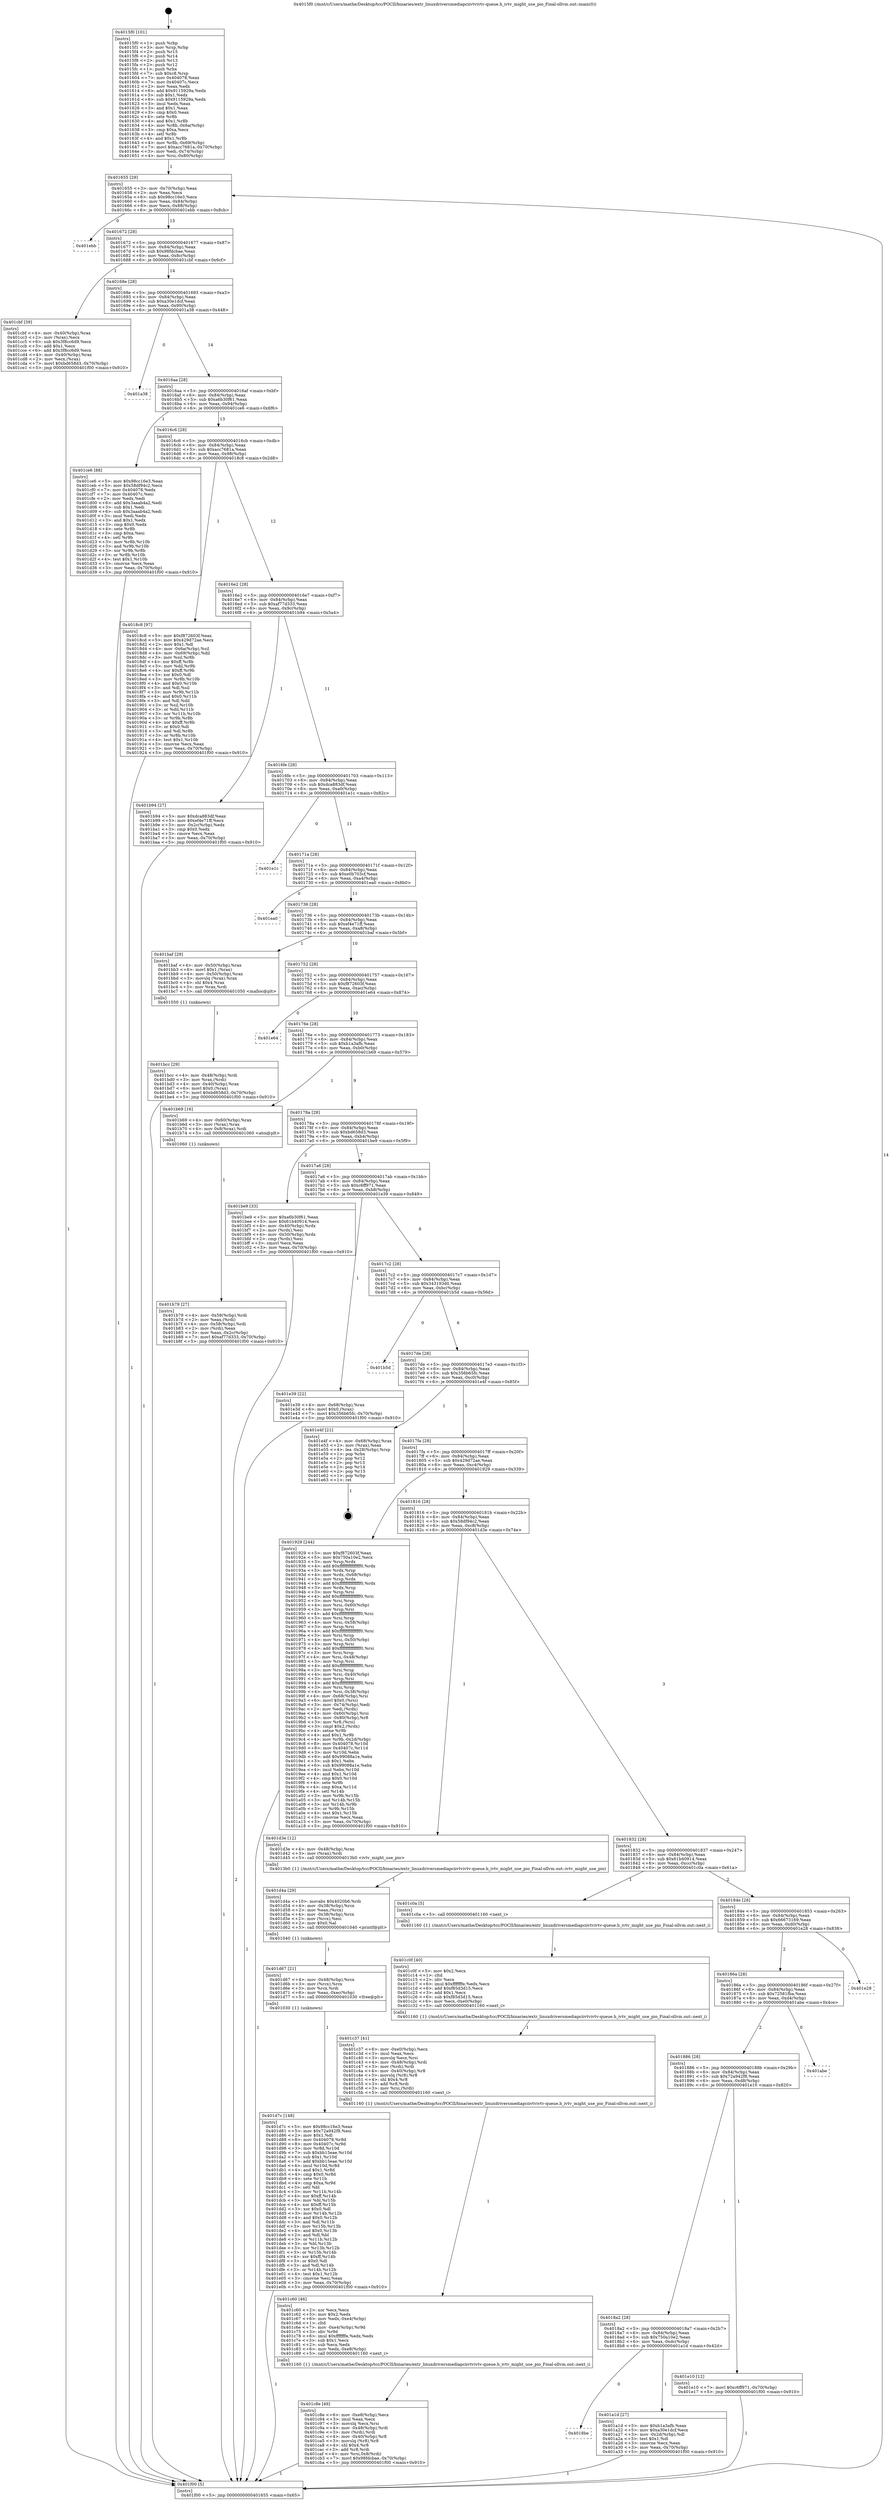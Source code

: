 digraph "0x4015f0" {
  label = "0x4015f0 (/mnt/c/Users/mathe/Desktop/tcc/POCII/binaries/extr_linuxdriversmediapciivtvivtv-queue.h_ivtv_might_use_pio_Final-ollvm.out::main(0))"
  labelloc = "t"
  node[shape=record]

  Entry [label="",width=0.3,height=0.3,shape=circle,fillcolor=black,style=filled]
  "0x401655" [label="{
     0x401655 [29]\l
     | [instrs]\l
     &nbsp;&nbsp;0x401655 \<+3\>: mov -0x70(%rbp),%eax\l
     &nbsp;&nbsp;0x401658 \<+2\>: mov %eax,%ecx\l
     &nbsp;&nbsp;0x40165a \<+6\>: sub $0x98cc16e3,%ecx\l
     &nbsp;&nbsp;0x401660 \<+6\>: mov %eax,-0x84(%rbp)\l
     &nbsp;&nbsp;0x401666 \<+6\>: mov %ecx,-0x88(%rbp)\l
     &nbsp;&nbsp;0x40166c \<+6\>: je 0000000000401ebb \<main+0x8cb\>\l
  }"]
  "0x401ebb" [label="{
     0x401ebb\l
  }", style=dashed]
  "0x401672" [label="{
     0x401672 [28]\l
     | [instrs]\l
     &nbsp;&nbsp;0x401672 \<+5\>: jmp 0000000000401677 \<main+0x87\>\l
     &nbsp;&nbsp;0x401677 \<+6\>: mov -0x84(%rbp),%eax\l
     &nbsp;&nbsp;0x40167d \<+5\>: sub $0x98fdcbae,%eax\l
     &nbsp;&nbsp;0x401682 \<+6\>: mov %eax,-0x8c(%rbp)\l
     &nbsp;&nbsp;0x401688 \<+6\>: je 0000000000401cbf \<main+0x6cf\>\l
  }"]
  Exit [label="",width=0.3,height=0.3,shape=circle,fillcolor=black,style=filled,peripheries=2]
  "0x401cbf" [label="{
     0x401cbf [39]\l
     | [instrs]\l
     &nbsp;&nbsp;0x401cbf \<+4\>: mov -0x40(%rbp),%rax\l
     &nbsp;&nbsp;0x401cc3 \<+2\>: mov (%rax),%ecx\l
     &nbsp;&nbsp;0x401cc5 \<+6\>: sub $0x3f8cc6d9,%ecx\l
     &nbsp;&nbsp;0x401ccb \<+3\>: add $0x1,%ecx\l
     &nbsp;&nbsp;0x401cce \<+6\>: add $0x3f8cc6d9,%ecx\l
     &nbsp;&nbsp;0x401cd4 \<+4\>: mov -0x40(%rbp),%rax\l
     &nbsp;&nbsp;0x401cd8 \<+2\>: mov %ecx,(%rax)\l
     &nbsp;&nbsp;0x401cda \<+7\>: movl $0xbd658d3,-0x70(%rbp)\l
     &nbsp;&nbsp;0x401ce1 \<+5\>: jmp 0000000000401f00 \<main+0x910\>\l
  }"]
  "0x40168e" [label="{
     0x40168e [28]\l
     | [instrs]\l
     &nbsp;&nbsp;0x40168e \<+5\>: jmp 0000000000401693 \<main+0xa3\>\l
     &nbsp;&nbsp;0x401693 \<+6\>: mov -0x84(%rbp),%eax\l
     &nbsp;&nbsp;0x401699 \<+5\>: sub $0xa30e1dcf,%eax\l
     &nbsp;&nbsp;0x40169e \<+6\>: mov %eax,-0x90(%rbp)\l
     &nbsp;&nbsp;0x4016a4 \<+6\>: je 0000000000401a38 \<main+0x448\>\l
  }"]
  "0x401d7c" [label="{
     0x401d7c [148]\l
     | [instrs]\l
     &nbsp;&nbsp;0x401d7c \<+5\>: mov $0x98cc16e3,%eax\l
     &nbsp;&nbsp;0x401d81 \<+5\>: mov $0x72a942f8,%esi\l
     &nbsp;&nbsp;0x401d86 \<+2\>: mov $0x1,%dl\l
     &nbsp;&nbsp;0x401d88 \<+8\>: mov 0x404078,%r8d\l
     &nbsp;&nbsp;0x401d90 \<+8\>: mov 0x40407c,%r9d\l
     &nbsp;&nbsp;0x401d98 \<+3\>: mov %r8d,%r10d\l
     &nbsp;&nbsp;0x401d9b \<+7\>: sub $0xbb15eae,%r10d\l
     &nbsp;&nbsp;0x401da2 \<+4\>: sub $0x1,%r10d\l
     &nbsp;&nbsp;0x401da6 \<+7\>: add $0xbb15eae,%r10d\l
     &nbsp;&nbsp;0x401dad \<+4\>: imul %r10d,%r8d\l
     &nbsp;&nbsp;0x401db1 \<+4\>: and $0x1,%r8d\l
     &nbsp;&nbsp;0x401db5 \<+4\>: cmp $0x0,%r8d\l
     &nbsp;&nbsp;0x401db9 \<+4\>: sete %r11b\l
     &nbsp;&nbsp;0x401dbd \<+4\>: cmp $0xa,%r9d\l
     &nbsp;&nbsp;0x401dc1 \<+3\>: setl %bl\l
     &nbsp;&nbsp;0x401dc4 \<+3\>: mov %r11b,%r14b\l
     &nbsp;&nbsp;0x401dc7 \<+4\>: xor $0xff,%r14b\l
     &nbsp;&nbsp;0x401dcb \<+3\>: mov %bl,%r15b\l
     &nbsp;&nbsp;0x401dce \<+4\>: xor $0xff,%r15b\l
     &nbsp;&nbsp;0x401dd2 \<+3\>: xor $0x0,%dl\l
     &nbsp;&nbsp;0x401dd5 \<+3\>: mov %r14b,%r12b\l
     &nbsp;&nbsp;0x401dd8 \<+4\>: and $0x0,%r12b\l
     &nbsp;&nbsp;0x401ddc \<+3\>: and %dl,%r11b\l
     &nbsp;&nbsp;0x401ddf \<+3\>: mov %r15b,%r13b\l
     &nbsp;&nbsp;0x401de2 \<+4\>: and $0x0,%r13b\l
     &nbsp;&nbsp;0x401de6 \<+2\>: and %dl,%bl\l
     &nbsp;&nbsp;0x401de8 \<+3\>: or %r11b,%r12b\l
     &nbsp;&nbsp;0x401deb \<+3\>: or %bl,%r13b\l
     &nbsp;&nbsp;0x401dee \<+3\>: xor %r13b,%r12b\l
     &nbsp;&nbsp;0x401df1 \<+3\>: or %r15b,%r14b\l
     &nbsp;&nbsp;0x401df4 \<+4\>: xor $0xff,%r14b\l
     &nbsp;&nbsp;0x401df8 \<+3\>: or $0x0,%dl\l
     &nbsp;&nbsp;0x401dfb \<+3\>: and %dl,%r14b\l
     &nbsp;&nbsp;0x401dfe \<+3\>: or %r14b,%r12b\l
     &nbsp;&nbsp;0x401e01 \<+4\>: test $0x1,%r12b\l
     &nbsp;&nbsp;0x401e05 \<+3\>: cmovne %esi,%eax\l
     &nbsp;&nbsp;0x401e08 \<+3\>: mov %eax,-0x70(%rbp)\l
     &nbsp;&nbsp;0x401e0b \<+5\>: jmp 0000000000401f00 \<main+0x910\>\l
  }"]
  "0x401a38" [label="{
     0x401a38\l
  }", style=dashed]
  "0x4016aa" [label="{
     0x4016aa [28]\l
     | [instrs]\l
     &nbsp;&nbsp;0x4016aa \<+5\>: jmp 00000000004016af \<main+0xbf\>\l
     &nbsp;&nbsp;0x4016af \<+6\>: mov -0x84(%rbp),%eax\l
     &nbsp;&nbsp;0x4016b5 \<+5\>: sub $0xa6b30f61,%eax\l
     &nbsp;&nbsp;0x4016ba \<+6\>: mov %eax,-0x94(%rbp)\l
     &nbsp;&nbsp;0x4016c0 \<+6\>: je 0000000000401ce6 \<main+0x6f6\>\l
  }"]
  "0x401d67" [label="{
     0x401d67 [21]\l
     | [instrs]\l
     &nbsp;&nbsp;0x401d67 \<+4\>: mov -0x48(%rbp),%rcx\l
     &nbsp;&nbsp;0x401d6b \<+3\>: mov (%rcx),%rcx\l
     &nbsp;&nbsp;0x401d6e \<+3\>: mov %rcx,%rdi\l
     &nbsp;&nbsp;0x401d71 \<+6\>: mov %eax,-0xec(%rbp)\l
     &nbsp;&nbsp;0x401d77 \<+5\>: call 0000000000401030 \<free@plt\>\l
     | [calls]\l
     &nbsp;&nbsp;0x401030 \{1\} (unknown)\l
  }"]
  "0x401ce6" [label="{
     0x401ce6 [88]\l
     | [instrs]\l
     &nbsp;&nbsp;0x401ce6 \<+5\>: mov $0x98cc16e3,%eax\l
     &nbsp;&nbsp;0x401ceb \<+5\>: mov $0x58df94c2,%ecx\l
     &nbsp;&nbsp;0x401cf0 \<+7\>: mov 0x404078,%edx\l
     &nbsp;&nbsp;0x401cf7 \<+7\>: mov 0x40407c,%esi\l
     &nbsp;&nbsp;0x401cfe \<+2\>: mov %edx,%edi\l
     &nbsp;&nbsp;0x401d00 \<+6\>: add $0x3aaab4a2,%edi\l
     &nbsp;&nbsp;0x401d06 \<+3\>: sub $0x1,%edi\l
     &nbsp;&nbsp;0x401d09 \<+6\>: sub $0x3aaab4a2,%edi\l
     &nbsp;&nbsp;0x401d0f \<+3\>: imul %edi,%edx\l
     &nbsp;&nbsp;0x401d12 \<+3\>: and $0x1,%edx\l
     &nbsp;&nbsp;0x401d15 \<+3\>: cmp $0x0,%edx\l
     &nbsp;&nbsp;0x401d18 \<+4\>: sete %r8b\l
     &nbsp;&nbsp;0x401d1c \<+3\>: cmp $0xa,%esi\l
     &nbsp;&nbsp;0x401d1f \<+4\>: setl %r9b\l
     &nbsp;&nbsp;0x401d23 \<+3\>: mov %r8b,%r10b\l
     &nbsp;&nbsp;0x401d26 \<+3\>: and %r9b,%r10b\l
     &nbsp;&nbsp;0x401d29 \<+3\>: xor %r9b,%r8b\l
     &nbsp;&nbsp;0x401d2c \<+3\>: or %r8b,%r10b\l
     &nbsp;&nbsp;0x401d2f \<+4\>: test $0x1,%r10b\l
     &nbsp;&nbsp;0x401d33 \<+3\>: cmovne %ecx,%eax\l
     &nbsp;&nbsp;0x401d36 \<+3\>: mov %eax,-0x70(%rbp)\l
     &nbsp;&nbsp;0x401d39 \<+5\>: jmp 0000000000401f00 \<main+0x910\>\l
  }"]
  "0x4016c6" [label="{
     0x4016c6 [28]\l
     | [instrs]\l
     &nbsp;&nbsp;0x4016c6 \<+5\>: jmp 00000000004016cb \<main+0xdb\>\l
     &nbsp;&nbsp;0x4016cb \<+6\>: mov -0x84(%rbp),%eax\l
     &nbsp;&nbsp;0x4016d1 \<+5\>: sub $0xacc7681a,%eax\l
     &nbsp;&nbsp;0x4016d6 \<+6\>: mov %eax,-0x98(%rbp)\l
     &nbsp;&nbsp;0x4016dc \<+6\>: je 00000000004018c8 \<main+0x2d8\>\l
  }"]
  "0x401d4a" [label="{
     0x401d4a [29]\l
     | [instrs]\l
     &nbsp;&nbsp;0x401d4a \<+10\>: movabs $0x4020b6,%rdi\l
     &nbsp;&nbsp;0x401d54 \<+4\>: mov -0x38(%rbp),%rcx\l
     &nbsp;&nbsp;0x401d58 \<+2\>: mov %eax,(%rcx)\l
     &nbsp;&nbsp;0x401d5a \<+4\>: mov -0x38(%rbp),%rcx\l
     &nbsp;&nbsp;0x401d5e \<+2\>: mov (%rcx),%esi\l
     &nbsp;&nbsp;0x401d60 \<+2\>: mov $0x0,%al\l
     &nbsp;&nbsp;0x401d62 \<+5\>: call 0000000000401040 \<printf@plt\>\l
     | [calls]\l
     &nbsp;&nbsp;0x401040 \{1\} (unknown)\l
  }"]
  "0x4018c8" [label="{
     0x4018c8 [97]\l
     | [instrs]\l
     &nbsp;&nbsp;0x4018c8 \<+5\>: mov $0xf872603f,%eax\l
     &nbsp;&nbsp;0x4018cd \<+5\>: mov $0x429d72ae,%ecx\l
     &nbsp;&nbsp;0x4018d2 \<+2\>: mov $0x1,%dl\l
     &nbsp;&nbsp;0x4018d4 \<+4\>: mov -0x6a(%rbp),%sil\l
     &nbsp;&nbsp;0x4018d8 \<+4\>: mov -0x69(%rbp),%dil\l
     &nbsp;&nbsp;0x4018dc \<+3\>: mov %sil,%r8b\l
     &nbsp;&nbsp;0x4018df \<+4\>: xor $0xff,%r8b\l
     &nbsp;&nbsp;0x4018e3 \<+3\>: mov %dil,%r9b\l
     &nbsp;&nbsp;0x4018e6 \<+4\>: xor $0xff,%r9b\l
     &nbsp;&nbsp;0x4018ea \<+3\>: xor $0x0,%dl\l
     &nbsp;&nbsp;0x4018ed \<+3\>: mov %r8b,%r10b\l
     &nbsp;&nbsp;0x4018f0 \<+4\>: and $0x0,%r10b\l
     &nbsp;&nbsp;0x4018f4 \<+3\>: and %dl,%sil\l
     &nbsp;&nbsp;0x4018f7 \<+3\>: mov %r9b,%r11b\l
     &nbsp;&nbsp;0x4018fa \<+4\>: and $0x0,%r11b\l
     &nbsp;&nbsp;0x4018fe \<+3\>: and %dl,%dil\l
     &nbsp;&nbsp;0x401901 \<+3\>: or %sil,%r10b\l
     &nbsp;&nbsp;0x401904 \<+3\>: or %dil,%r11b\l
     &nbsp;&nbsp;0x401907 \<+3\>: xor %r11b,%r10b\l
     &nbsp;&nbsp;0x40190a \<+3\>: or %r9b,%r8b\l
     &nbsp;&nbsp;0x40190d \<+4\>: xor $0xff,%r8b\l
     &nbsp;&nbsp;0x401911 \<+3\>: or $0x0,%dl\l
     &nbsp;&nbsp;0x401914 \<+3\>: and %dl,%r8b\l
     &nbsp;&nbsp;0x401917 \<+3\>: or %r8b,%r10b\l
     &nbsp;&nbsp;0x40191a \<+4\>: test $0x1,%r10b\l
     &nbsp;&nbsp;0x40191e \<+3\>: cmovne %ecx,%eax\l
     &nbsp;&nbsp;0x401921 \<+3\>: mov %eax,-0x70(%rbp)\l
     &nbsp;&nbsp;0x401924 \<+5\>: jmp 0000000000401f00 \<main+0x910\>\l
  }"]
  "0x4016e2" [label="{
     0x4016e2 [28]\l
     | [instrs]\l
     &nbsp;&nbsp;0x4016e2 \<+5\>: jmp 00000000004016e7 \<main+0xf7\>\l
     &nbsp;&nbsp;0x4016e7 \<+6\>: mov -0x84(%rbp),%eax\l
     &nbsp;&nbsp;0x4016ed \<+5\>: sub $0xaf77d333,%eax\l
     &nbsp;&nbsp;0x4016f2 \<+6\>: mov %eax,-0x9c(%rbp)\l
     &nbsp;&nbsp;0x4016f8 \<+6\>: je 0000000000401b94 \<main+0x5a4\>\l
  }"]
  "0x401f00" [label="{
     0x401f00 [5]\l
     | [instrs]\l
     &nbsp;&nbsp;0x401f00 \<+5\>: jmp 0000000000401655 \<main+0x65\>\l
  }"]
  "0x4015f0" [label="{
     0x4015f0 [101]\l
     | [instrs]\l
     &nbsp;&nbsp;0x4015f0 \<+1\>: push %rbp\l
     &nbsp;&nbsp;0x4015f1 \<+3\>: mov %rsp,%rbp\l
     &nbsp;&nbsp;0x4015f4 \<+2\>: push %r15\l
     &nbsp;&nbsp;0x4015f6 \<+2\>: push %r14\l
     &nbsp;&nbsp;0x4015f8 \<+2\>: push %r13\l
     &nbsp;&nbsp;0x4015fa \<+2\>: push %r12\l
     &nbsp;&nbsp;0x4015fc \<+1\>: push %rbx\l
     &nbsp;&nbsp;0x4015fd \<+7\>: sub $0xc8,%rsp\l
     &nbsp;&nbsp;0x401604 \<+7\>: mov 0x404078,%eax\l
     &nbsp;&nbsp;0x40160b \<+7\>: mov 0x40407c,%ecx\l
     &nbsp;&nbsp;0x401612 \<+2\>: mov %eax,%edx\l
     &nbsp;&nbsp;0x401614 \<+6\>: add $0x9115929a,%edx\l
     &nbsp;&nbsp;0x40161a \<+3\>: sub $0x1,%edx\l
     &nbsp;&nbsp;0x40161d \<+6\>: sub $0x9115929a,%edx\l
     &nbsp;&nbsp;0x401623 \<+3\>: imul %edx,%eax\l
     &nbsp;&nbsp;0x401626 \<+3\>: and $0x1,%eax\l
     &nbsp;&nbsp;0x401629 \<+3\>: cmp $0x0,%eax\l
     &nbsp;&nbsp;0x40162c \<+4\>: sete %r8b\l
     &nbsp;&nbsp;0x401630 \<+4\>: and $0x1,%r8b\l
     &nbsp;&nbsp;0x401634 \<+4\>: mov %r8b,-0x6a(%rbp)\l
     &nbsp;&nbsp;0x401638 \<+3\>: cmp $0xa,%ecx\l
     &nbsp;&nbsp;0x40163b \<+4\>: setl %r8b\l
     &nbsp;&nbsp;0x40163f \<+4\>: and $0x1,%r8b\l
     &nbsp;&nbsp;0x401643 \<+4\>: mov %r8b,-0x69(%rbp)\l
     &nbsp;&nbsp;0x401647 \<+7\>: movl $0xacc7681a,-0x70(%rbp)\l
     &nbsp;&nbsp;0x40164e \<+3\>: mov %edi,-0x74(%rbp)\l
     &nbsp;&nbsp;0x401651 \<+4\>: mov %rsi,-0x80(%rbp)\l
  }"]
  "0x401c8e" [label="{
     0x401c8e [49]\l
     | [instrs]\l
     &nbsp;&nbsp;0x401c8e \<+6\>: mov -0xe8(%rbp),%ecx\l
     &nbsp;&nbsp;0x401c94 \<+3\>: imul %eax,%ecx\l
     &nbsp;&nbsp;0x401c97 \<+3\>: movslq %ecx,%rsi\l
     &nbsp;&nbsp;0x401c9a \<+4\>: mov -0x48(%rbp),%rdi\l
     &nbsp;&nbsp;0x401c9e \<+3\>: mov (%rdi),%rdi\l
     &nbsp;&nbsp;0x401ca1 \<+4\>: mov -0x40(%rbp),%r8\l
     &nbsp;&nbsp;0x401ca5 \<+3\>: movslq (%r8),%r8\l
     &nbsp;&nbsp;0x401ca8 \<+4\>: shl $0x4,%r8\l
     &nbsp;&nbsp;0x401cac \<+3\>: add %r8,%rdi\l
     &nbsp;&nbsp;0x401caf \<+4\>: mov %rsi,0x8(%rdi)\l
     &nbsp;&nbsp;0x401cb3 \<+7\>: movl $0x98fdcbae,-0x70(%rbp)\l
     &nbsp;&nbsp;0x401cba \<+5\>: jmp 0000000000401f00 \<main+0x910\>\l
  }"]
  "0x401b94" [label="{
     0x401b94 [27]\l
     | [instrs]\l
     &nbsp;&nbsp;0x401b94 \<+5\>: mov $0xdca883df,%eax\l
     &nbsp;&nbsp;0x401b99 \<+5\>: mov $0xef4e71ff,%ecx\l
     &nbsp;&nbsp;0x401b9e \<+3\>: mov -0x2c(%rbp),%edx\l
     &nbsp;&nbsp;0x401ba1 \<+3\>: cmp $0x0,%edx\l
     &nbsp;&nbsp;0x401ba4 \<+3\>: cmove %ecx,%eax\l
     &nbsp;&nbsp;0x401ba7 \<+3\>: mov %eax,-0x70(%rbp)\l
     &nbsp;&nbsp;0x401baa \<+5\>: jmp 0000000000401f00 \<main+0x910\>\l
  }"]
  "0x4016fe" [label="{
     0x4016fe [28]\l
     | [instrs]\l
     &nbsp;&nbsp;0x4016fe \<+5\>: jmp 0000000000401703 \<main+0x113\>\l
     &nbsp;&nbsp;0x401703 \<+6\>: mov -0x84(%rbp),%eax\l
     &nbsp;&nbsp;0x401709 \<+5\>: sub $0xdca883df,%eax\l
     &nbsp;&nbsp;0x40170e \<+6\>: mov %eax,-0xa0(%rbp)\l
     &nbsp;&nbsp;0x401714 \<+6\>: je 0000000000401e1c \<main+0x82c\>\l
  }"]
  "0x401c60" [label="{
     0x401c60 [46]\l
     | [instrs]\l
     &nbsp;&nbsp;0x401c60 \<+2\>: xor %ecx,%ecx\l
     &nbsp;&nbsp;0x401c62 \<+5\>: mov $0x2,%edx\l
     &nbsp;&nbsp;0x401c67 \<+6\>: mov %edx,-0xe4(%rbp)\l
     &nbsp;&nbsp;0x401c6d \<+1\>: cltd\l
     &nbsp;&nbsp;0x401c6e \<+7\>: mov -0xe4(%rbp),%r9d\l
     &nbsp;&nbsp;0x401c75 \<+3\>: idiv %r9d\l
     &nbsp;&nbsp;0x401c78 \<+6\>: imul $0xfffffffe,%edx,%edx\l
     &nbsp;&nbsp;0x401c7e \<+3\>: sub $0x1,%ecx\l
     &nbsp;&nbsp;0x401c81 \<+2\>: sub %ecx,%edx\l
     &nbsp;&nbsp;0x401c83 \<+6\>: mov %edx,-0xe8(%rbp)\l
     &nbsp;&nbsp;0x401c89 \<+5\>: call 0000000000401160 \<next_i\>\l
     | [calls]\l
     &nbsp;&nbsp;0x401160 \{1\} (/mnt/c/Users/mathe/Desktop/tcc/POCII/binaries/extr_linuxdriversmediapciivtvivtv-queue.h_ivtv_might_use_pio_Final-ollvm.out::next_i)\l
  }"]
  "0x401e1c" [label="{
     0x401e1c\l
  }", style=dashed]
  "0x40171a" [label="{
     0x40171a [28]\l
     | [instrs]\l
     &nbsp;&nbsp;0x40171a \<+5\>: jmp 000000000040171f \<main+0x12f\>\l
     &nbsp;&nbsp;0x40171f \<+6\>: mov -0x84(%rbp),%eax\l
     &nbsp;&nbsp;0x401725 \<+5\>: sub $0xe0b703cf,%eax\l
     &nbsp;&nbsp;0x40172a \<+6\>: mov %eax,-0xa4(%rbp)\l
     &nbsp;&nbsp;0x401730 \<+6\>: je 0000000000401ea0 \<main+0x8b0\>\l
  }"]
  "0x401c37" [label="{
     0x401c37 [41]\l
     | [instrs]\l
     &nbsp;&nbsp;0x401c37 \<+6\>: mov -0xe0(%rbp),%ecx\l
     &nbsp;&nbsp;0x401c3d \<+3\>: imul %eax,%ecx\l
     &nbsp;&nbsp;0x401c40 \<+3\>: movslq %ecx,%rsi\l
     &nbsp;&nbsp;0x401c43 \<+4\>: mov -0x48(%rbp),%rdi\l
     &nbsp;&nbsp;0x401c47 \<+3\>: mov (%rdi),%rdi\l
     &nbsp;&nbsp;0x401c4a \<+4\>: mov -0x40(%rbp),%r8\l
     &nbsp;&nbsp;0x401c4e \<+3\>: movslq (%r8),%r8\l
     &nbsp;&nbsp;0x401c51 \<+4\>: shl $0x4,%r8\l
     &nbsp;&nbsp;0x401c55 \<+3\>: add %r8,%rdi\l
     &nbsp;&nbsp;0x401c58 \<+3\>: mov %rsi,(%rdi)\l
     &nbsp;&nbsp;0x401c5b \<+5\>: call 0000000000401160 \<next_i\>\l
     | [calls]\l
     &nbsp;&nbsp;0x401160 \{1\} (/mnt/c/Users/mathe/Desktop/tcc/POCII/binaries/extr_linuxdriversmediapciivtvivtv-queue.h_ivtv_might_use_pio_Final-ollvm.out::next_i)\l
  }"]
  "0x401ea0" [label="{
     0x401ea0\l
  }", style=dashed]
  "0x401736" [label="{
     0x401736 [28]\l
     | [instrs]\l
     &nbsp;&nbsp;0x401736 \<+5\>: jmp 000000000040173b \<main+0x14b\>\l
     &nbsp;&nbsp;0x40173b \<+6\>: mov -0x84(%rbp),%eax\l
     &nbsp;&nbsp;0x401741 \<+5\>: sub $0xef4e71ff,%eax\l
     &nbsp;&nbsp;0x401746 \<+6\>: mov %eax,-0xa8(%rbp)\l
     &nbsp;&nbsp;0x40174c \<+6\>: je 0000000000401baf \<main+0x5bf\>\l
  }"]
  "0x401c0f" [label="{
     0x401c0f [40]\l
     | [instrs]\l
     &nbsp;&nbsp;0x401c0f \<+5\>: mov $0x2,%ecx\l
     &nbsp;&nbsp;0x401c14 \<+1\>: cltd\l
     &nbsp;&nbsp;0x401c15 \<+2\>: idiv %ecx\l
     &nbsp;&nbsp;0x401c17 \<+6\>: imul $0xfffffffe,%edx,%ecx\l
     &nbsp;&nbsp;0x401c1d \<+6\>: add $0xf85d3d15,%ecx\l
     &nbsp;&nbsp;0x401c23 \<+3\>: add $0x1,%ecx\l
     &nbsp;&nbsp;0x401c26 \<+6\>: sub $0xf85d3d15,%ecx\l
     &nbsp;&nbsp;0x401c2c \<+6\>: mov %ecx,-0xe0(%rbp)\l
     &nbsp;&nbsp;0x401c32 \<+5\>: call 0000000000401160 \<next_i\>\l
     | [calls]\l
     &nbsp;&nbsp;0x401160 \{1\} (/mnt/c/Users/mathe/Desktop/tcc/POCII/binaries/extr_linuxdriversmediapciivtvivtv-queue.h_ivtv_might_use_pio_Final-ollvm.out::next_i)\l
  }"]
  "0x401baf" [label="{
     0x401baf [29]\l
     | [instrs]\l
     &nbsp;&nbsp;0x401baf \<+4\>: mov -0x50(%rbp),%rax\l
     &nbsp;&nbsp;0x401bb3 \<+6\>: movl $0x1,(%rax)\l
     &nbsp;&nbsp;0x401bb9 \<+4\>: mov -0x50(%rbp),%rax\l
     &nbsp;&nbsp;0x401bbd \<+3\>: movslq (%rax),%rax\l
     &nbsp;&nbsp;0x401bc0 \<+4\>: shl $0x4,%rax\l
     &nbsp;&nbsp;0x401bc4 \<+3\>: mov %rax,%rdi\l
     &nbsp;&nbsp;0x401bc7 \<+5\>: call 0000000000401050 \<malloc@plt\>\l
     | [calls]\l
     &nbsp;&nbsp;0x401050 \{1\} (unknown)\l
  }"]
  "0x401752" [label="{
     0x401752 [28]\l
     | [instrs]\l
     &nbsp;&nbsp;0x401752 \<+5\>: jmp 0000000000401757 \<main+0x167\>\l
     &nbsp;&nbsp;0x401757 \<+6\>: mov -0x84(%rbp),%eax\l
     &nbsp;&nbsp;0x40175d \<+5\>: sub $0xf872603f,%eax\l
     &nbsp;&nbsp;0x401762 \<+6\>: mov %eax,-0xac(%rbp)\l
     &nbsp;&nbsp;0x401768 \<+6\>: je 0000000000401e64 \<main+0x874\>\l
  }"]
  "0x401bcc" [label="{
     0x401bcc [29]\l
     | [instrs]\l
     &nbsp;&nbsp;0x401bcc \<+4\>: mov -0x48(%rbp),%rdi\l
     &nbsp;&nbsp;0x401bd0 \<+3\>: mov %rax,(%rdi)\l
     &nbsp;&nbsp;0x401bd3 \<+4\>: mov -0x40(%rbp),%rax\l
     &nbsp;&nbsp;0x401bd7 \<+6\>: movl $0x0,(%rax)\l
     &nbsp;&nbsp;0x401bdd \<+7\>: movl $0xbd658d3,-0x70(%rbp)\l
     &nbsp;&nbsp;0x401be4 \<+5\>: jmp 0000000000401f00 \<main+0x910\>\l
  }"]
  "0x401e64" [label="{
     0x401e64\l
  }", style=dashed]
  "0x40176e" [label="{
     0x40176e [28]\l
     | [instrs]\l
     &nbsp;&nbsp;0x40176e \<+5\>: jmp 0000000000401773 \<main+0x183\>\l
     &nbsp;&nbsp;0x401773 \<+6\>: mov -0x84(%rbp),%eax\l
     &nbsp;&nbsp;0x401779 \<+5\>: sub $0xb1a3afb,%eax\l
     &nbsp;&nbsp;0x40177e \<+6\>: mov %eax,-0xb0(%rbp)\l
     &nbsp;&nbsp;0x401784 \<+6\>: je 0000000000401b69 \<main+0x579\>\l
  }"]
  "0x401b79" [label="{
     0x401b79 [27]\l
     | [instrs]\l
     &nbsp;&nbsp;0x401b79 \<+4\>: mov -0x58(%rbp),%rdi\l
     &nbsp;&nbsp;0x401b7d \<+2\>: mov %eax,(%rdi)\l
     &nbsp;&nbsp;0x401b7f \<+4\>: mov -0x58(%rbp),%rdi\l
     &nbsp;&nbsp;0x401b83 \<+2\>: mov (%rdi),%eax\l
     &nbsp;&nbsp;0x401b85 \<+3\>: mov %eax,-0x2c(%rbp)\l
     &nbsp;&nbsp;0x401b88 \<+7\>: movl $0xaf77d333,-0x70(%rbp)\l
     &nbsp;&nbsp;0x401b8f \<+5\>: jmp 0000000000401f00 \<main+0x910\>\l
  }"]
  "0x401b69" [label="{
     0x401b69 [16]\l
     | [instrs]\l
     &nbsp;&nbsp;0x401b69 \<+4\>: mov -0x60(%rbp),%rax\l
     &nbsp;&nbsp;0x401b6d \<+3\>: mov (%rax),%rax\l
     &nbsp;&nbsp;0x401b70 \<+4\>: mov 0x8(%rax),%rdi\l
     &nbsp;&nbsp;0x401b74 \<+5\>: call 0000000000401060 \<atoi@plt\>\l
     | [calls]\l
     &nbsp;&nbsp;0x401060 \{1\} (unknown)\l
  }"]
  "0x40178a" [label="{
     0x40178a [28]\l
     | [instrs]\l
     &nbsp;&nbsp;0x40178a \<+5\>: jmp 000000000040178f \<main+0x19f\>\l
     &nbsp;&nbsp;0x40178f \<+6\>: mov -0x84(%rbp),%eax\l
     &nbsp;&nbsp;0x401795 \<+5\>: sub $0xbd658d3,%eax\l
     &nbsp;&nbsp;0x40179a \<+6\>: mov %eax,-0xb4(%rbp)\l
     &nbsp;&nbsp;0x4017a0 \<+6\>: je 0000000000401be9 \<main+0x5f9\>\l
  }"]
  "0x4018be" [label="{
     0x4018be\l
  }", style=dashed]
  "0x401be9" [label="{
     0x401be9 [33]\l
     | [instrs]\l
     &nbsp;&nbsp;0x401be9 \<+5\>: mov $0xa6b30f61,%eax\l
     &nbsp;&nbsp;0x401bee \<+5\>: mov $0x61b40914,%ecx\l
     &nbsp;&nbsp;0x401bf3 \<+4\>: mov -0x40(%rbp),%rdx\l
     &nbsp;&nbsp;0x401bf7 \<+2\>: mov (%rdx),%esi\l
     &nbsp;&nbsp;0x401bf9 \<+4\>: mov -0x50(%rbp),%rdx\l
     &nbsp;&nbsp;0x401bfd \<+2\>: cmp (%rdx),%esi\l
     &nbsp;&nbsp;0x401bff \<+3\>: cmovl %ecx,%eax\l
     &nbsp;&nbsp;0x401c02 \<+3\>: mov %eax,-0x70(%rbp)\l
     &nbsp;&nbsp;0x401c05 \<+5\>: jmp 0000000000401f00 \<main+0x910\>\l
  }"]
  "0x4017a6" [label="{
     0x4017a6 [28]\l
     | [instrs]\l
     &nbsp;&nbsp;0x4017a6 \<+5\>: jmp 00000000004017ab \<main+0x1bb\>\l
     &nbsp;&nbsp;0x4017ab \<+6\>: mov -0x84(%rbp),%eax\l
     &nbsp;&nbsp;0x4017b1 \<+5\>: sub $0xc6ff971,%eax\l
     &nbsp;&nbsp;0x4017b6 \<+6\>: mov %eax,-0xb8(%rbp)\l
     &nbsp;&nbsp;0x4017bc \<+6\>: je 0000000000401e39 \<main+0x849\>\l
  }"]
  "0x401a1d" [label="{
     0x401a1d [27]\l
     | [instrs]\l
     &nbsp;&nbsp;0x401a1d \<+5\>: mov $0xb1a3afb,%eax\l
     &nbsp;&nbsp;0x401a22 \<+5\>: mov $0xa30e1dcf,%ecx\l
     &nbsp;&nbsp;0x401a27 \<+3\>: mov -0x2d(%rbp),%dl\l
     &nbsp;&nbsp;0x401a2a \<+3\>: test $0x1,%dl\l
     &nbsp;&nbsp;0x401a2d \<+3\>: cmovne %ecx,%eax\l
     &nbsp;&nbsp;0x401a30 \<+3\>: mov %eax,-0x70(%rbp)\l
     &nbsp;&nbsp;0x401a33 \<+5\>: jmp 0000000000401f00 \<main+0x910\>\l
  }"]
  "0x401e39" [label="{
     0x401e39 [22]\l
     | [instrs]\l
     &nbsp;&nbsp;0x401e39 \<+4\>: mov -0x68(%rbp),%rax\l
     &nbsp;&nbsp;0x401e3d \<+6\>: movl $0x0,(%rax)\l
     &nbsp;&nbsp;0x401e43 \<+7\>: movl $0x356b65fc,-0x70(%rbp)\l
     &nbsp;&nbsp;0x401e4a \<+5\>: jmp 0000000000401f00 \<main+0x910\>\l
  }"]
  "0x4017c2" [label="{
     0x4017c2 [28]\l
     | [instrs]\l
     &nbsp;&nbsp;0x4017c2 \<+5\>: jmp 00000000004017c7 \<main+0x1d7\>\l
     &nbsp;&nbsp;0x4017c7 \<+6\>: mov -0x84(%rbp),%eax\l
     &nbsp;&nbsp;0x4017cd \<+5\>: sub $0x343193d0,%eax\l
     &nbsp;&nbsp;0x4017d2 \<+6\>: mov %eax,-0xbc(%rbp)\l
     &nbsp;&nbsp;0x4017d8 \<+6\>: je 0000000000401b5d \<main+0x56d\>\l
  }"]
  "0x4018a2" [label="{
     0x4018a2 [28]\l
     | [instrs]\l
     &nbsp;&nbsp;0x4018a2 \<+5\>: jmp 00000000004018a7 \<main+0x2b7\>\l
     &nbsp;&nbsp;0x4018a7 \<+6\>: mov -0x84(%rbp),%eax\l
     &nbsp;&nbsp;0x4018ad \<+5\>: sub $0x750a10e2,%eax\l
     &nbsp;&nbsp;0x4018b2 \<+6\>: mov %eax,-0xdc(%rbp)\l
     &nbsp;&nbsp;0x4018b8 \<+6\>: je 0000000000401a1d \<main+0x42d\>\l
  }"]
  "0x401b5d" [label="{
     0x401b5d\l
  }", style=dashed]
  "0x4017de" [label="{
     0x4017de [28]\l
     | [instrs]\l
     &nbsp;&nbsp;0x4017de \<+5\>: jmp 00000000004017e3 \<main+0x1f3\>\l
     &nbsp;&nbsp;0x4017e3 \<+6\>: mov -0x84(%rbp),%eax\l
     &nbsp;&nbsp;0x4017e9 \<+5\>: sub $0x356b65fc,%eax\l
     &nbsp;&nbsp;0x4017ee \<+6\>: mov %eax,-0xc0(%rbp)\l
     &nbsp;&nbsp;0x4017f4 \<+6\>: je 0000000000401e4f \<main+0x85f\>\l
  }"]
  "0x401e10" [label="{
     0x401e10 [12]\l
     | [instrs]\l
     &nbsp;&nbsp;0x401e10 \<+7\>: movl $0xc6ff971,-0x70(%rbp)\l
     &nbsp;&nbsp;0x401e17 \<+5\>: jmp 0000000000401f00 \<main+0x910\>\l
  }"]
  "0x401e4f" [label="{
     0x401e4f [21]\l
     | [instrs]\l
     &nbsp;&nbsp;0x401e4f \<+4\>: mov -0x68(%rbp),%rax\l
     &nbsp;&nbsp;0x401e53 \<+2\>: mov (%rax),%eax\l
     &nbsp;&nbsp;0x401e55 \<+4\>: lea -0x28(%rbp),%rsp\l
     &nbsp;&nbsp;0x401e59 \<+1\>: pop %rbx\l
     &nbsp;&nbsp;0x401e5a \<+2\>: pop %r12\l
     &nbsp;&nbsp;0x401e5c \<+2\>: pop %r13\l
     &nbsp;&nbsp;0x401e5e \<+2\>: pop %r14\l
     &nbsp;&nbsp;0x401e60 \<+2\>: pop %r15\l
     &nbsp;&nbsp;0x401e62 \<+1\>: pop %rbp\l
     &nbsp;&nbsp;0x401e63 \<+1\>: ret\l
  }"]
  "0x4017fa" [label="{
     0x4017fa [28]\l
     | [instrs]\l
     &nbsp;&nbsp;0x4017fa \<+5\>: jmp 00000000004017ff \<main+0x20f\>\l
     &nbsp;&nbsp;0x4017ff \<+6\>: mov -0x84(%rbp),%eax\l
     &nbsp;&nbsp;0x401805 \<+5\>: sub $0x429d72ae,%eax\l
     &nbsp;&nbsp;0x40180a \<+6\>: mov %eax,-0xc4(%rbp)\l
     &nbsp;&nbsp;0x401810 \<+6\>: je 0000000000401929 \<main+0x339\>\l
  }"]
  "0x401886" [label="{
     0x401886 [28]\l
     | [instrs]\l
     &nbsp;&nbsp;0x401886 \<+5\>: jmp 000000000040188b \<main+0x29b\>\l
     &nbsp;&nbsp;0x40188b \<+6\>: mov -0x84(%rbp),%eax\l
     &nbsp;&nbsp;0x401891 \<+5\>: sub $0x72a942f8,%eax\l
     &nbsp;&nbsp;0x401896 \<+6\>: mov %eax,-0xd8(%rbp)\l
     &nbsp;&nbsp;0x40189c \<+6\>: je 0000000000401e10 \<main+0x820\>\l
  }"]
  "0x401929" [label="{
     0x401929 [244]\l
     | [instrs]\l
     &nbsp;&nbsp;0x401929 \<+5\>: mov $0xf872603f,%eax\l
     &nbsp;&nbsp;0x40192e \<+5\>: mov $0x750a10e2,%ecx\l
     &nbsp;&nbsp;0x401933 \<+3\>: mov %rsp,%rdx\l
     &nbsp;&nbsp;0x401936 \<+4\>: add $0xfffffffffffffff0,%rdx\l
     &nbsp;&nbsp;0x40193a \<+3\>: mov %rdx,%rsp\l
     &nbsp;&nbsp;0x40193d \<+4\>: mov %rdx,-0x68(%rbp)\l
     &nbsp;&nbsp;0x401941 \<+3\>: mov %rsp,%rdx\l
     &nbsp;&nbsp;0x401944 \<+4\>: add $0xfffffffffffffff0,%rdx\l
     &nbsp;&nbsp;0x401948 \<+3\>: mov %rdx,%rsp\l
     &nbsp;&nbsp;0x40194b \<+3\>: mov %rsp,%rsi\l
     &nbsp;&nbsp;0x40194e \<+4\>: add $0xfffffffffffffff0,%rsi\l
     &nbsp;&nbsp;0x401952 \<+3\>: mov %rsi,%rsp\l
     &nbsp;&nbsp;0x401955 \<+4\>: mov %rsi,-0x60(%rbp)\l
     &nbsp;&nbsp;0x401959 \<+3\>: mov %rsp,%rsi\l
     &nbsp;&nbsp;0x40195c \<+4\>: add $0xfffffffffffffff0,%rsi\l
     &nbsp;&nbsp;0x401960 \<+3\>: mov %rsi,%rsp\l
     &nbsp;&nbsp;0x401963 \<+4\>: mov %rsi,-0x58(%rbp)\l
     &nbsp;&nbsp;0x401967 \<+3\>: mov %rsp,%rsi\l
     &nbsp;&nbsp;0x40196a \<+4\>: add $0xfffffffffffffff0,%rsi\l
     &nbsp;&nbsp;0x40196e \<+3\>: mov %rsi,%rsp\l
     &nbsp;&nbsp;0x401971 \<+4\>: mov %rsi,-0x50(%rbp)\l
     &nbsp;&nbsp;0x401975 \<+3\>: mov %rsp,%rsi\l
     &nbsp;&nbsp;0x401978 \<+4\>: add $0xfffffffffffffff0,%rsi\l
     &nbsp;&nbsp;0x40197c \<+3\>: mov %rsi,%rsp\l
     &nbsp;&nbsp;0x40197f \<+4\>: mov %rsi,-0x48(%rbp)\l
     &nbsp;&nbsp;0x401983 \<+3\>: mov %rsp,%rsi\l
     &nbsp;&nbsp;0x401986 \<+4\>: add $0xfffffffffffffff0,%rsi\l
     &nbsp;&nbsp;0x40198a \<+3\>: mov %rsi,%rsp\l
     &nbsp;&nbsp;0x40198d \<+4\>: mov %rsi,-0x40(%rbp)\l
     &nbsp;&nbsp;0x401991 \<+3\>: mov %rsp,%rsi\l
     &nbsp;&nbsp;0x401994 \<+4\>: add $0xfffffffffffffff0,%rsi\l
     &nbsp;&nbsp;0x401998 \<+3\>: mov %rsi,%rsp\l
     &nbsp;&nbsp;0x40199b \<+4\>: mov %rsi,-0x38(%rbp)\l
     &nbsp;&nbsp;0x40199f \<+4\>: mov -0x68(%rbp),%rsi\l
     &nbsp;&nbsp;0x4019a3 \<+6\>: movl $0x0,(%rsi)\l
     &nbsp;&nbsp;0x4019a9 \<+3\>: mov -0x74(%rbp),%edi\l
     &nbsp;&nbsp;0x4019ac \<+2\>: mov %edi,(%rdx)\l
     &nbsp;&nbsp;0x4019ae \<+4\>: mov -0x60(%rbp),%rsi\l
     &nbsp;&nbsp;0x4019b2 \<+4\>: mov -0x80(%rbp),%r8\l
     &nbsp;&nbsp;0x4019b6 \<+3\>: mov %r8,(%rsi)\l
     &nbsp;&nbsp;0x4019b9 \<+3\>: cmpl $0x2,(%rdx)\l
     &nbsp;&nbsp;0x4019bc \<+4\>: setne %r9b\l
     &nbsp;&nbsp;0x4019c0 \<+4\>: and $0x1,%r9b\l
     &nbsp;&nbsp;0x4019c4 \<+4\>: mov %r9b,-0x2d(%rbp)\l
     &nbsp;&nbsp;0x4019c8 \<+8\>: mov 0x404078,%r10d\l
     &nbsp;&nbsp;0x4019d0 \<+8\>: mov 0x40407c,%r11d\l
     &nbsp;&nbsp;0x4019d8 \<+3\>: mov %r10d,%ebx\l
     &nbsp;&nbsp;0x4019db \<+6\>: add $0x99088a1e,%ebx\l
     &nbsp;&nbsp;0x4019e1 \<+3\>: sub $0x1,%ebx\l
     &nbsp;&nbsp;0x4019e4 \<+6\>: sub $0x99088a1e,%ebx\l
     &nbsp;&nbsp;0x4019ea \<+4\>: imul %ebx,%r10d\l
     &nbsp;&nbsp;0x4019ee \<+4\>: and $0x1,%r10d\l
     &nbsp;&nbsp;0x4019f2 \<+4\>: cmp $0x0,%r10d\l
     &nbsp;&nbsp;0x4019f6 \<+4\>: sete %r9b\l
     &nbsp;&nbsp;0x4019fa \<+4\>: cmp $0xa,%r11d\l
     &nbsp;&nbsp;0x4019fe \<+4\>: setl %r14b\l
     &nbsp;&nbsp;0x401a02 \<+3\>: mov %r9b,%r15b\l
     &nbsp;&nbsp;0x401a05 \<+3\>: and %r14b,%r15b\l
     &nbsp;&nbsp;0x401a08 \<+3\>: xor %r14b,%r9b\l
     &nbsp;&nbsp;0x401a0b \<+3\>: or %r9b,%r15b\l
     &nbsp;&nbsp;0x401a0e \<+4\>: test $0x1,%r15b\l
     &nbsp;&nbsp;0x401a12 \<+3\>: cmovne %ecx,%eax\l
     &nbsp;&nbsp;0x401a15 \<+3\>: mov %eax,-0x70(%rbp)\l
     &nbsp;&nbsp;0x401a18 \<+5\>: jmp 0000000000401f00 \<main+0x910\>\l
  }"]
  "0x401816" [label="{
     0x401816 [28]\l
     | [instrs]\l
     &nbsp;&nbsp;0x401816 \<+5\>: jmp 000000000040181b \<main+0x22b\>\l
     &nbsp;&nbsp;0x40181b \<+6\>: mov -0x84(%rbp),%eax\l
     &nbsp;&nbsp;0x401821 \<+5\>: sub $0x58df94c2,%eax\l
     &nbsp;&nbsp;0x401826 \<+6\>: mov %eax,-0xc8(%rbp)\l
     &nbsp;&nbsp;0x40182c \<+6\>: je 0000000000401d3e \<main+0x74e\>\l
  }"]
  "0x401abe" [label="{
     0x401abe\l
  }", style=dashed]
  "0x40186a" [label="{
     0x40186a [28]\l
     | [instrs]\l
     &nbsp;&nbsp;0x40186a \<+5\>: jmp 000000000040186f \<main+0x27f\>\l
     &nbsp;&nbsp;0x40186f \<+6\>: mov -0x84(%rbp),%eax\l
     &nbsp;&nbsp;0x401875 \<+5\>: sub $0x72581fba,%eax\l
     &nbsp;&nbsp;0x40187a \<+6\>: mov %eax,-0xd4(%rbp)\l
     &nbsp;&nbsp;0x401880 \<+6\>: je 0000000000401abe \<main+0x4ce\>\l
  }"]
  "0x401d3e" [label="{
     0x401d3e [12]\l
     | [instrs]\l
     &nbsp;&nbsp;0x401d3e \<+4\>: mov -0x48(%rbp),%rax\l
     &nbsp;&nbsp;0x401d42 \<+3\>: mov (%rax),%rdi\l
     &nbsp;&nbsp;0x401d45 \<+5\>: call 00000000004013b0 \<ivtv_might_use_pio\>\l
     | [calls]\l
     &nbsp;&nbsp;0x4013b0 \{1\} (/mnt/c/Users/mathe/Desktop/tcc/POCII/binaries/extr_linuxdriversmediapciivtvivtv-queue.h_ivtv_might_use_pio_Final-ollvm.out::ivtv_might_use_pio)\l
  }"]
  "0x401832" [label="{
     0x401832 [28]\l
     | [instrs]\l
     &nbsp;&nbsp;0x401832 \<+5\>: jmp 0000000000401837 \<main+0x247\>\l
     &nbsp;&nbsp;0x401837 \<+6\>: mov -0x84(%rbp),%eax\l
     &nbsp;&nbsp;0x40183d \<+5\>: sub $0x61b40914,%eax\l
     &nbsp;&nbsp;0x401842 \<+6\>: mov %eax,-0xcc(%rbp)\l
     &nbsp;&nbsp;0x401848 \<+6\>: je 0000000000401c0a \<main+0x61a\>\l
  }"]
  "0x401e28" [label="{
     0x401e28\l
  }", style=dashed]
  "0x401c0a" [label="{
     0x401c0a [5]\l
     | [instrs]\l
     &nbsp;&nbsp;0x401c0a \<+5\>: call 0000000000401160 \<next_i\>\l
     | [calls]\l
     &nbsp;&nbsp;0x401160 \{1\} (/mnt/c/Users/mathe/Desktop/tcc/POCII/binaries/extr_linuxdriversmediapciivtvivtv-queue.h_ivtv_might_use_pio_Final-ollvm.out::next_i)\l
  }"]
  "0x40184e" [label="{
     0x40184e [28]\l
     | [instrs]\l
     &nbsp;&nbsp;0x40184e \<+5\>: jmp 0000000000401853 \<main+0x263\>\l
     &nbsp;&nbsp;0x401853 \<+6\>: mov -0x84(%rbp),%eax\l
     &nbsp;&nbsp;0x401859 \<+5\>: sub $0x66673169,%eax\l
     &nbsp;&nbsp;0x40185e \<+6\>: mov %eax,-0xd0(%rbp)\l
     &nbsp;&nbsp;0x401864 \<+6\>: je 0000000000401e28 \<main+0x838\>\l
  }"]
  Entry -> "0x4015f0" [label=" 1"]
  "0x401655" -> "0x401ebb" [label=" 0"]
  "0x401655" -> "0x401672" [label=" 15"]
  "0x401e4f" -> Exit [label=" 1"]
  "0x401672" -> "0x401cbf" [label=" 1"]
  "0x401672" -> "0x40168e" [label=" 14"]
  "0x401e39" -> "0x401f00" [label=" 1"]
  "0x40168e" -> "0x401a38" [label=" 0"]
  "0x40168e" -> "0x4016aa" [label=" 14"]
  "0x401e10" -> "0x401f00" [label=" 1"]
  "0x4016aa" -> "0x401ce6" [label=" 1"]
  "0x4016aa" -> "0x4016c6" [label=" 13"]
  "0x401d7c" -> "0x401f00" [label=" 1"]
  "0x4016c6" -> "0x4018c8" [label=" 1"]
  "0x4016c6" -> "0x4016e2" [label=" 12"]
  "0x4018c8" -> "0x401f00" [label=" 1"]
  "0x4015f0" -> "0x401655" [label=" 1"]
  "0x401f00" -> "0x401655" [label=" 14"]
  "0x401d67" -> "0x401d7c" [label=" 1"]
  "0x4016e2" -> "0x401b94" [label=" 1"]
  "0x4016e2" -> "0x4016fe" [label=" 11"]
  "0x401d4a" -> "0x401d67" [label=" 1"]
  "0x4016fe" -> "0x401e1c" [label=" 0"]
  "0x4016fe" -> "0x40171a" [label=" 11"]
  "0x401d3e" -> "0x401d4a" [label=" 1"]
  "0x40171a" -> "0x401ea0" [label=" 0"]
  "0x40171a" -> "0x401736" [label=" 11"]
  "0x401ce6" -> "0x401f00" [label=" 1"]
  "0x401736" -> "0x401baf" [label=" 1"]
  "0x401736" -> "0x401752" [label=" 10"]
  "0x401cbf" -> "0x401f00" [label=" 1"]
  "0x401752" -> "0x401e64" [label=" 0"]
  "0x401752" -> "0x40176e" [label=" 10"]
  "0x401c8e" -> "0x401f00" [label=" 1"]
  "0x40176e" -> "0x401b69" [label=" 1"]
  "0x40176e" -> "0x40178a" [label=" 9"]
  "0x401c60" -> "0x401c8e" [label=" 1"]
  "0x40178a" -> "0x401be9" [label=" 2"]
  "0x40178a" -> "0x4017a6" [label=" 7"]
  "0x401c37" -> "0x401c60" [label=" 1"]
  "0x4017a6" -> "0x401e39" [label=" 1"]
  "0x4017a6" -> "0x4017c2" [label=" 6"]
  "0x401c0f" -> "0x401c37" [label=" 1"]
  "0x4017c2" -> "0x401b5d" [label=" 0"]
  "0x4017c2" -> "0x4017de" [label=" 6"]
  "0x401be9" -> "0x401f00" [label=" 2"]
  "0x4017de" -> "0x401e4f" [label=" 1"]
  "0x4017de" -> "0x4017fa" [label=" 5"]
  "0x401bcc" -> "0x401f00" [label=" 1"]
  "0x4017fa" -> "0x401929" [label=" 1"]
  "0x4017fa" -> "0x401816" [label=" 4"]
  "0x401b94" -> "0x401f00" [label=" 1"]
  "0x401929" -> "0x401f00" [label=" 1"]
  "0x401b79" -> "0x401f00" [label=" 1"]
  "0x401816" -> "0x401d3e" [label=" 1"]
  "0x401816" -> "0x401832" [label=" 3"]
  "0x401a1d" -> "0x401f00" [label=" 1"]
  "0x401832" -> "0x401c0a" [label=" 1"]
  "0x401832" -> "0x40184e" [label=" 2"]
  "0x4018a2" -> "0x4018be" [label=" 0"]
  "0x40184e" -> "0x401e28" [label=" 0"]
  "0x40184e" -> "0x40186a" [label=" 2"]
  "0x401b69" -> "0x401b79" [label=" 1"]
  "0x40186a" -> "0x401abe" [label=" 0"]
  "0x40186a" -> "0x401886" [label=" 2"]
  "0x401baf" -> "0x401bcc" [label=" 1"]
  "0x401886" -> "0x401e10" [label=" 1"]
  "0x401886" -> "0x4018a2" [label=" 1"]
  "0x401c0a" -> "0x401c0f" [label=" 1"]
  "0x4018a2" -> "0x401a1d" [label=" 1"]
}
